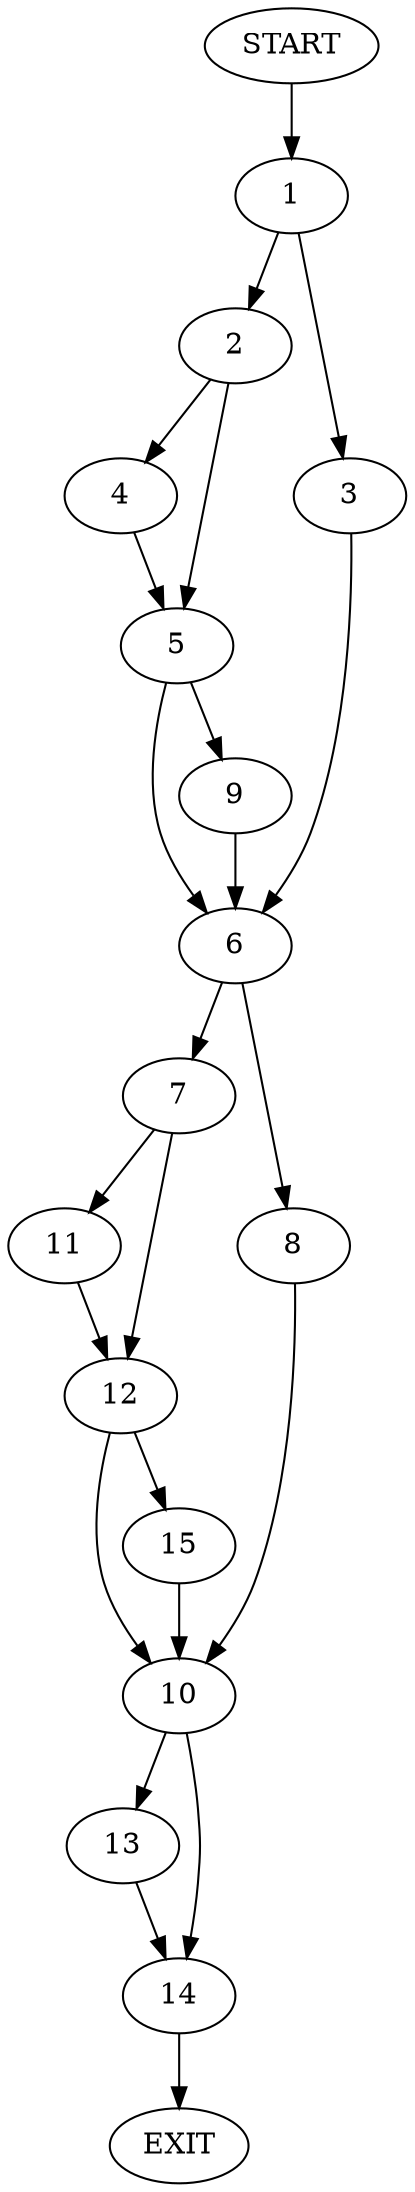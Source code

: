 digraph {
0 [label="START"]
16 [label="EXIT"]
0 -> 1
1 -> 2
1 -> 3
2 -> 4
2 -> 5
3 -> 6
6 -> 7
6 -> 8
4 -> 5
5 -> 6
5 -> 9
9 -> 6
8 -> 10
7 -> 11
7 -> 12
10 -> 13
10 -> 14
11 -> 12
12 -> 10
12 -> 15
15 -> 10
14 -> 16
13 -> 14
}
